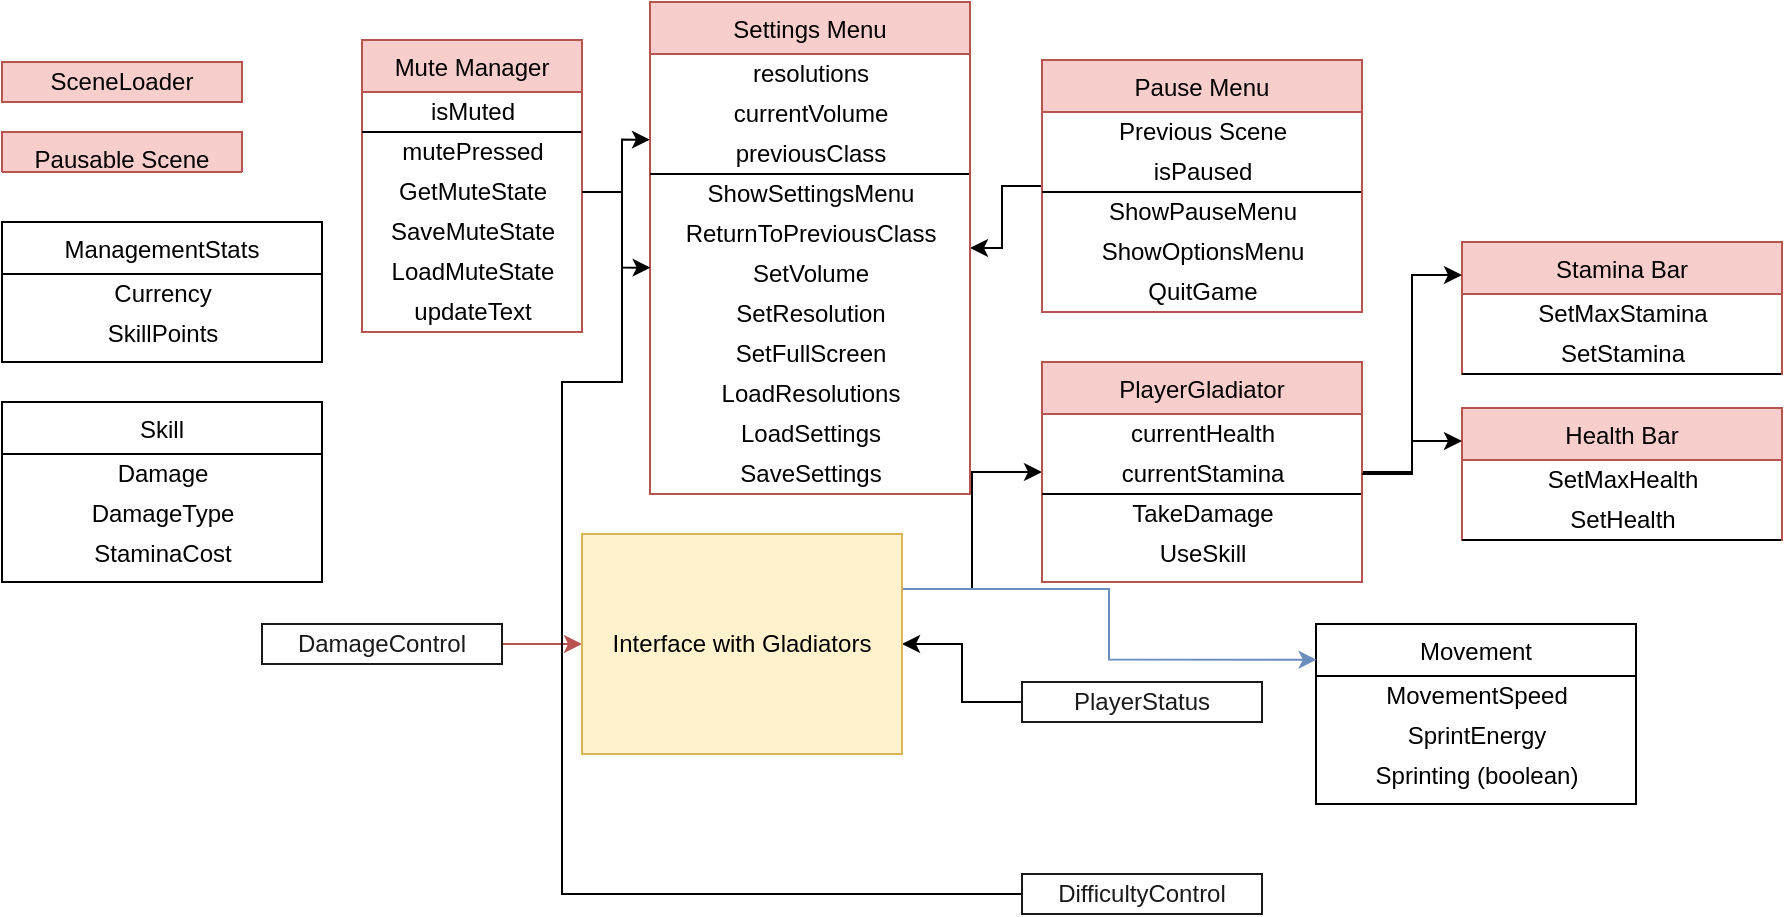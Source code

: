 <mxfile version="14.4.3" type="device"><diagram id="C5RBs43oDa-KdzZeNtuy" name="Page-1"><mxGraphModel dx="1292" dy="697" grid="1" gridSize="10" guides="1" tooltips="1" connect="1" arrows="1" fold="1" page="1" pageScale="1" pageWidth="827" pageHeight="1169" math="0" shadow="0"><root><mxCell id="WIyWlLk6GJQsqaUBKTNV-0"/><mxCell id="WIyWlLk6GJQsqaUBKTNV-1" parent="WIyWlLk6GJQsqaUBKTNV-0"/><mxCell id="yPZmvRa3ljIoti3HHGXe-4" style="edgeStyle=orthogonalEdgeStyle;rounded=0;orthogonalLoop=1;jettySize=auto;html=1;exitX=1;exitY=0.5;exitDx=0;exitDy=0;entryX=0;entryY=0.5;entryDx=0;entryDy=0;fillColor=#f8cecc;strokeColor=#b85450;" edge="1" parent="WIyWlLk6GJQsqaUBKTNV-1" source="_dtMmrDohvtctGqFCgB_-18" target="yPZmvRa3ljIoti3HHGXe-0"><mxGeometry relative="1" as="geometry"/></mxCell><mxCell id="_dtMmrDohvtctGqFCgB_-18" value="DamageControl" style="text;html=1;fillColor=none;align=center;verticalAlign=middle;rounded=0;labelBorderColor=none;whiteSpace=wrap;strokeColor=#1A1A1A;fontColor=#1A1A1A;" parent="WIyWlLk6GJQsqaUBKTNV-1" vertex="1"><mxGeometry x="140" y="321" width="120" height="20" as="geometry"/></mxCell><mxCell id="_dtMmrDohvtctGqFCgB_-33" value="Movement" style="swimlane;fontStyle=0;align=center;verticalAlign=top;childLayout=stackLayout;horizontal=1;startSize=26;horizontalStack=0;resizeParent=1;resizeLast=0;collapsible=1;marginBottom=0;rounded=0;shadow=0;strokeWidth=1;" parent="WIyWlLk6GJQsqaUBKTNV-1" vertex="1"><mxGeometry x="667" y="321" width="160" height="90" as="geometry"><mxRectangle x="230" y="140" width="160" height="26" as="alternateBounds"/></mxGeometry></mxCell><mxCell id="_dtMmrDohvtctGqFCgB_-34" value="MovementSpeed" style="text;html=1;align=center;verticalAlign=middle;resizable=0;points=[];autosize=1;" parent="_dtMmrDohvtctGqFCgB_-33" vertex="1"><mxGeometry y="26" width="160" height="20" as="geometry"/></mxCell><mxCell id="_dtMmrDohvtctGqFCgB_-47" value="SprintEnergy" style="text;html=1;align=center;verticalAlign=middle;resizable=0;points=[];autosize=1;" parent="_dtMmrDohvtctGqFCgB_-33" vertex="1"><mxGeometry y="46" width="160" height="20" as="geometry"/></mxCell><mxCell id="_dtMmrDohvtctGqFCgB_-44" value="Sprinting (boolean)" style="text;html=1;align=center;verticalAlign=middle;resizable=0;points=[];autosize=1;" parent="_dtMmrDohvtctGqFCgB_-33" vertex="1"><mxGeometry y="66" width="160" height="20" as="geometry"/></mxCell><mxCell id="_dtMmrDohvtctGqFCgB_-51" value="Pausable Scene" style="swimlane;fontStyle=0;align=center;verticalAlign=top;childLayout=stackLayout;horizontal=1;startSize=26;horizontalStack=0;resizeParent=1;resizeLast=0;collapsible=1;marginBottom=0;rounded=0;shadow=0;strokeWidth=1;fillColor=#f8cecc;strokeColor=#b85450;" parent="WIyWlLk6GJQsqaUBKTNV-1" vertex="1"><mxGeometry x="10" y="75" width="120" height="20" as="geometry"><mxRectangle x="230" y="140" width="160" height="26" as="alternateBounds"/></mxGeometry></mxCell><mxCell id="_dtMmrDohvtctGqFCgB_-69" value="ManagementStats" style="swimlane;fontStyle=0;align=center;verticalAlign=top;childLayout=stackLayout;horizontal=1;startSize=26;horizontalStack=0;resizeParent=1;resizeLast=0;collapsible=1;marginBottom=0;rounded=0;shadow=0;strokeWidth=1;" parent="WIyWlLk6GJQsqaUBKTNV-1" vertex="1"><mxGeometry x="10" y="120" width="160" height="70" as="geometry"><mxRectangle x="230" y="140" width="160" height="26" as="alternateBounds"/></mxGeometry></mxCell><mxCell id="_dtMmrDohvtctGqFCgB_-70" value="Currency" style="text;html=1;align=center;verticalAlign=middle;resizable=0;points=[];autosize=1;" parent="_dtMmrDohvtctGqFCgB_-69" vertex="1"><mxGeometry y="26" width="160" height="20" as="geometry"/></mxCell><mxCell id="_dtMmrDohvtctGqFCgB_-71" value="SkillPoints" style="text;html=1;align=center;verticalAlign=middle;resizable=0;points=[];autosize=1;" parent="_dtMmrDohvtctGqFCgB_-69" vertex="1"><mxGeometry y="46" width="160" height="20" as="geometry"/></mxCell><mxCell id="_dtMmrDohvtctGqFCgB_-73" value="Skill" style="swimlane;fontStyle=0;align=center;verticalAlign=top;childLayout=stackLayout;horizontal=1;startSize=26;horizontalStack=0;resizeParent=1;resizeLast=0;collapsible=1;marginBottom=0;rounded=0;shadow=0;strokeWidth=1;" parent="WIyWlLk6GJQsqaUBKTNV-1" vertex="1"><mxGeometry x="10" y="210" width="160" height="90" as="geometry"><mxRectangle x="230" y="140" width="160" height="26" as="alternateBounds"/></mxGeometry></mxCell><mxCell id="_dtMmrDohvtctGqFCgB_-74" value="Damage" style="text;html=1;align=center;verticalAlign=middle;resizable=0;points=[];autosize=1;" parent="_dtMmrDohvtctGqFCgB_-73" vertex="1"><mxGeometry y="26" width="160" height="20" as="geometry"/></mxCell><mxCell id="_dtMmrDohvtctGqFCgB_-75" value="DamageType" style="text;html=1;align=center;verticalAlign=middle;resizable=0;points=[];autosize=1;" parent="_dtMmrDohvtctGqFCgB_-73" vertex="1"><mxGeometry y="46" width="160" height="20" as="geometry"/></mxCell><mxCell id="_dtMmrDohvtctGqFCgB_-77" value="StaminaCost" style="text;html=1;align=center;verticalAlign=middle;resizable=0;points=[];autosize=1;" parent="_dtMmrDohvtctGqFCgB_-73" vertex="1"><mxGeometry y="66" width="160" height="20" as="geometry"/></mxCell><mxCell id="_dtMmrDohvtctGqFCgB_-80" value="SceneLoader" style="text;html=1;fillColor=#f8cecc;align=center;verticalAlign=middle;rounded=0;labelBorderColor=none;whiteSpace=wrap;strokeColor=#b85450;" parent="WIyWlLk6GJQsqaUBKTNV-1" vertex="1"><mxGeometry x="10" y="40" width="120" height="20" as="geometry"/></mxCell><mxCell id="yPZmvRa3ljIoti3HHGXe-40" style="edgeStyle=orthogonalEdgeStyle;rounded=0;orthogonalLoop=1;jettySize=auto;html=1;" edge="1" parent="WIyWlLk6GJQsqaUBKTNV-1" source="71swqR0a82VeiPQn9aP6-0" target="yPZmvRa3ljIoti3HHGXe-0"><mxGeometry relative="1" as="geometry"/></mxCell><mxCell id="71swqR0a82VeiPQn9aP6-0" value="PlayerStatus" style="text;html=1;fillColor=none;align=center;verticalAlign=middle;rounded=0;labelBorderColor=none;whiteSpace=wrap;strokeColor=#1A1A1A;fontColor=#1A1A1A;" parent="WIyWlLk6GJQsqaUBKTNV-1" vertex="1"><mxGeometry x="520" y="350" width="120" height="20" as="geometry"/></mxCell><mxCell id="yPZmvRa3ljIoti3HHGXe-74" style="edgeStyle=orthogonalEdgeStyle;rounded=0;orthogonalLoop=1;jettySize=auto;html=1;entryX=0;entryY=1.142;entryDx=0;entryDy=0;entryPerimeter=0;" edge="1" parent="WIyWlLk6GJQsqaUBKTNV-1" source="71swqR0a82VeiPQn9aP6-8" target="yPZmvRa3ljIoti3HHGXe-62"><mxGeometry relative="1" as="geometry"><mxPoint x="270" y="210" as="targetPoint"/><Array as="points"><mxPoint x="290" y="456"/><mxPoint x="290" y="200"/><mxPoint x="320" y="200"/><mxPoint x="320" y="79"/></Array></mxGeometry></mxCell><mxCell id="71swqR0a82VeiPQn9aP6-8" value="DifficultyControl" style="text;html=1;fillColor=none;align=center;verticalAlign=middle;rounded=0;labelBorderColor=none;whiteSpace=wrap;strokeColor=#1A1A1A;fontColor=#1A1A1A;" parent="WIyWlLk6GJQsqaUBKTNV-1" vertex="1"><mxGeometry x="520" y="446" width="120" height="20" as="geometry"/></mxCell><mxCell id="yPZmvRa3ljIoti3HHGXe-72" style="edgeStyle=orthogonalEdgeStyle;rounded=0;orthogonalLoop=1;jettySize=auto;html=1;exitX=1;exitY=0.25;exitDx=0;exitDy=0;" edge="1" parent="WIyWlLk6GJQsqaUBKTNV-1" source="yPZmvRa3ljIoti3HHGXe-0" target="yPZmvRa3ljIoti3HHGXe-41"><mxGeometry relative="1" as="geometry"/></mxCell><mxCell id="yPZmvRa3ljIoti3HHGXe-73" style="edgeStyle=orthogonalEdgeStyle;rounded=0;orthogonalLoop=1;jettySize=auto;html=1;exitX=1;exitY=0.25;exitDx=0;exitDy=0;entryX=0.002;entryY=0.198;entryDx=0;entryDy=0;entryPerimeter=0;fillColor=#dae8fc;strokeColor=#6c8ebf;" edge="1" parent="WIyWlLk6GJQsqaUBKTNV-1" source="yPZmvRa3ljIoti3HHGXe-0" target="_dtMmrDohvtctGqFCgB_-33"><mxGeometry relative="1" as="geometry"/></mxCell><mxCell id="yPZmvRa3ljIoti3HHGXe-0" value="Interface with Gladiators" style="rounded=0;whiteSpace=wrap;html=1;fillColor=#fff2cc;strokeColor=#d6b656;" vertex="1" parent="WIyWlLk6GJQsqaUBKTNV-1"><mxGeometry x="300" y="276" width="160" height="110" as="geometry"/></mxCell><mxCell id="yPZmvRa3ljIoti3HHGXe-71" style="edgeStyle=orthogonalEdgeStyle;rounded=0;orthogonalLoop=1;jettySize=auto;html=1;" edge="1" parent="WIyWlLk6GJQsqaUBKTNV-1" source="yPZmvRa3ljIoti3HHGXe-12" target="yPZmvRa3ljIoti3HHGXe-52"><mxGeometry relative="1" as="geometry"/></mxCell><mxCell id="yPZmvRa3ljIoti3HHGXe-12" value="Pause Menu&#10;" style="swimlane;fontStyle=0;align=center;verticalAlign=top;childLayout=stackLayout;horizontal=1;startSize=26;horizontalStack=0;resizeParent=1;resizeLast=0;collapsible=1;marginBottom=0;rounded=0;shadow=0;strokeWidth=1;swimlaneLine=1;fillColor=#f8cecc;strokeColor=#b85450;" vertex="1" parent="WIyWlLk6GJQsqaUBKTNV-1"><mxGeometry x="530" y="39" width="160" height="126" as="geometry"><mxRectangle x="900" y="105" width="160" height="26" as="alternateBounds"/></mxGeometry></mxCell><mxCell id="yPZmvRa3ljIoti3HHGXe-13" value="Previous Scene" style="text;html=1;align=center;verticalAlign=middle;resizable=0;points=[];autosize=1;" vertex="1" parent="yPZmvRa3ljIoti3HHGXe-12"><mxGeometry y="26" width="160" height="20" as="geometry"/></mxCell><mxCell id="yPZmvRa3ljIoti3HHGXe-14" value="isPaused" style="text;html=1;align=center;verticalAlign=middle;resizable=0;points=[];autosize=1;rounded=0;" vertex="1" parent="yPZmvRa3ljIoti3HHGXe-12"><mxGeometry y="46" width="160" height="20" as="geometry"/></mxCell><mxCell id="yPZmvRa3ljIoti3HHGXe-15" value="ShowPauseMenu" style="text;html=1;align=center;verticalAlign=middle;resizable=0;points=[];autosize=1;perimeterSpacing=0;" vertex="1" parent="yPZmvRa3ljIoti3HHGXe-12"><mxGeometry y="66" width="160" height="20" as="geometry"/></mxCell><mxCell id="yPZmvRa3ljIoti3HHGXe-16" value="ShowOptionsMenu" style="text;html=1;align=center;verticalAlign=middle;resizable=0;points=[];autosize=1;" vertex="1" parent="yPZmvRa3ljIoti3HHGXe-12"><mxGeometry y="86" width="160" height="20" as="geometry"/></mxCell><mxCell id="yPZmvRa3ljIoti3HHGXe-17" value="" style="endArrow=none;html=1;exitX=0;exitY=0;exitDx=0;exitDy=0;exitPerimeter=0;entryX=0.997;entryY=0;entryDx=0;entryDy=0;entryPerimeter=0;" edge="1" parent="yPZmvRa3ljIoti3HHGXe-12" source="yPZmvRa3ljIoti3HHGXe-15" target="yPZmvRa3ljIoti3HHGXe-15"><mxGeometry width="50" height="50" relative="1" as="geometry"><mxPoint x="10" y="75" as="sourcePoint"/><mxPoint x="60" y="25" as="targetPoint"/></mxGeometry></mxCell><mxCell id="yPZmvRa3ljIoti3HHGXe-18" value="QuitGame" style="text;html=1;align=center;verticalAlign=middle;resizable=0;points=[];autosize=1;" vertex="1" parent="yPZmvRa3ljIoti3HHGXe-12"><mxGeometry y="106" width="160" height="20" as="geometry"/></mxCell><mxCell id="yPZmvRa3ljIoti3HHGXe-19" value="Health Bar" style="swimlane;fontStyle=0;align=center;verticalAlign=top;childLayout=stackLayout;horizontal=1;startSize=26;horizontalStack=0;resizeParent=1;resizeLast=0;collapsible=1;marginBottom=0;rounded=0;shadow=0;strokeWidth=1;swimlaneLine=1;fillColor=#f8cecc;strokeColor=#b85450;" vertex="1" parent="WIyWlLk6GJQsqaUBKTNV-1"><mxGeometry x="740" y="213" width="160" height="66" as="geometry"><mxRectangle x="900" y="105" width="160" height="26" as="alternateBounds"/></mxGeometry></mxCell><mxCell id="yPZmvRa3ljIoti3HHGXe-20" value="SetMaxHealth" style="text;html=1;align=center;verticalAlign=middle;resizable=0;points=[];autosize=1;" vertex="1" parent="yPZmvRa3ljIoti3HHGXe-19"><mxGeometry y="26" width="160" height="20" as="geometry"/></mxCell><mxCell id="yPZmvRa3ljIoti3HHGXe-21" value="SetHealth" style="text;html=1;align=center;verticalAlign=middle;resizable=0;points=[];autosize=1;rounded=0;" vertex="1" parent="yPZmvRa3ljIoti3HHGXe-19"><mxGeometry y="46" width="160" height="20" as="geometry"/></mxCell><mxCell id="yPZmvRa3ljIoti3HHGXe-24" value="" style="endArrow=none;html=1;exitX=0;exitY=0;exitDx=0;exitDy=0;exitPerimeter=0;entryX=0.997;entryY=0;entryDx=0;entryDy=0;entryPerimeter=0;" edge="1" parent="yPZmvRa3ljIoti3HHGXe-19"><mxGeometry width="50" height="50" relative="1" as="geometry"><mxPoint y="66" as="sourcePoint"/><mxPoint x="159.52" y="66" as="targetPoint"/></mxGeometry></mxCell><mxCell id="yPZmvRa3ljIoti3HHGXe-27" value="Stamina Bar" style="swimlane;fontStyle=0;align=center;verticalAlign=top;childLayout=stackLayout;horizontal=1;startSize=26;horizontalStack=0;resizeParent=1;resizeLast=0;collapsible=1;marginBottom=0;rounded=0;shadow=0;strokeWidth=1;swimlaneLine=1;fillColor=#f8cecc;strokeColor=#b85450;" vertex="1" parent="WIyWlLk6GJQsqaUBKTNV-1"><mxGeometry x="740" y="130" width="160" height="66" as="geometry"><mxRectangle x="900" y="105" width="160" height="26" as="alternateBounds"/></mxGeometry></mxCell><mxCell id="yPZmvRa3ljIoti3HHGXe-28" value="SetMaxStamina" style="text;html=1;align=center;verticalAlign=middle;resizable=0;points=[];autosize=1;" vertex="1" parent="yPZmvRa3ljIoti3HHGXe-27"><mxGeometry y="26" width="160" height="20" as="geometry"/></mxCell><mxCell id="yPZmvRa3ljIoti3HHGXe-29" value="SetStamina" style="text;html=1;align=center;verticalAlign=middle;resizable=0;points=[];autosize=1;rounded=0;" vertex="1" parent="yPZmvRa3ljIoti3HHGXe-27"><mxGeometry y="46" width="160" height="20" as="geometry"/></mxCell><mxCell id="yPZmvRa3ljIoti3HHGXe-30" value="" style="endArrow=none;html=1;exitX=0;exitY=0;exitDx=0;exitDy=0;exitPerimeter=0;entryX=0.997;entryY=0;entryDx=0;entryDy=0;entryPerimeter=0;" edge="1" parent="yPZmvRa3ljIoti3HHGXe-27"><mxGeometry width="50" height="50" relative="1" as="geometry"><mxPoint y="66" as="sourcePoint"/><mxPoint x="159.52" y="66" as="targetPoint"/></mxGeometry></mxCell><mxCell id="yPZmvRa3ljIoti3HHGXe-31" value="Mute Manager" style="swimlane;fontStyle=0;align=center;verticalAlign=top;childLayout=stackLayout;horizontal=1;startSize=26;horizontalStack=0;resizeParent=1;resizeLast=0;collapsible=1;marginBottom=0;rounded=0;shadow=0;strokeWidth=1;swimlaneLine=1;fillColor=#f8cecc;strokeColor=#b85450;" vertex="1" parent="WIyWlLk6GJQsqaUBKTNV-1"><mxGeometry x="190" y="29" width="110" height="146" as="geometry"><mxRectangle x="900" y="105" width="160" height="26" as="alternateBounds"/></mxGeometry></mxCell><mxCell id="yPZmvRa3ljIoti3HHGXe-32" value="isMuted" style="text;html=1;align=center;verticalAlign=middle;resizable=0;points=[];autosize=1;" vertex="1" parent="yPZmvRa3ljIoti3HHGXe-31"><mxGeometry y="26" width="110" height="20" as="geometry"/></mxCell><mxCell id="yPZmvRa3ljIoti3HHGXe-34" value="mutePressed" style="text;html=1;align=center;verticalAlign=middle;resizable=0;points=[];autosize=1;perimeterSpacing=0;" vertex="1" parent="yPZmvRa3ljIoti3HHGXe-31"><mxGeometry y="46" width="110" height="20" as="geometry"/></mxCell><mxCell id="yPZmvRa3ljIoti3HHGXe-35" value="GetMuteState" style="text;html=1;align=center;verticalAlign=middle;resizable=0;points=[];autosize=1;" vertex="1" parent="yPZmvRa3ljIoti3HHGXe-31"><mxGeometry y="66" width="110" height="20" as="geometry"/></mxCell><mxCell id="yPZmvRa3ljIoti3HHGXe-36" value="" style="endArrow=none;html=1;exitX=0;exitY=0;exitDx=0;exitDy=0;exitPerimeter=0;entryX=0.997;entryY=0;entryDx=0;entryDy=0;entryPerimeter=0;" edge="1" parent="yPZmvRa3ljIoti3HHGXe-31" source="yPZmvRa3ljIoti3HHGXe-34" target="yPZmvRa3ljIoti3HHGXe-34"><mxGeometry width="50" height="50" relative="1" as="geometry"><mxPoint x="10" y="75" as="sourcePoint"/><mxPoint x="60" y="25" as="targetPoint"/></mxGeometry></mxCell><mxCell id="yPZmvRa3ljIoti3HHGXe-37" value="SaveMuteState" style="text;html=1;align=center;verticalAlign=middle;resizable=0;points=[];autosize=1;" vertex="1" parent="yPZmvRa3ljIoti3HHGXe-31"><mxGeometry y="86" width="110" height="20" as="geometry"/></mxCell><mxCell id="yPZmvRa3ljIoti3HHGXe-38" value="LoadMuteState" style="text;html=1;align=center;verticalAlign=middle;resizable=0;points=[];autosize=1;" vertex="1" parent="yPZmvRa3ljIoti3HHGXe-31"><mxGeometry y="106" width="110" height="20" as="geometry"/></mxCell><mxCell id="yPZmvRa3ljIoti3HHGXe-39" value="updateText" style="text;html=1;align=center;verticalAlign=middle;resizable=0;points=[];autosize=1;" vertex="1" parent="yPZmvRa3ljIoti3HHGXe-31"><mxGeometry y="126" width="110" height="20" as="geometry"/></mxCell><mxCell id="yPZmvRa3ljIoti3HHGXe-67" style="edgeStyle=orthogonalEdgeStyle;rounded=0;orthogonalLoop=1;jettySize=auto;html=1;entryX=0;entryY=0.25;entryDx=0;entryDy=0;" edge="1" parent="WIyWlLk6GJQsqaUBKTNV-1" source="yPZmvRa3ljIoti3HHGXe-41" target="yPZmvRa3ljIoti3HHGXe-27"><mxGeometry relative="1" as="geometry"/></mxCell><mxCell id="yPZmvRa3ljIoti3HHGXe-41" value="PlayerGladiator" style="swimlane;fontStyle=0;align=center;verticalAlign=top;childLayout=stackLayout;horizontal=1;startSize=26;horizontalStack=0;resizeParent=1;resizeLast=0;collapsible=1;marginBottom=0;rounded=0;shadow=0;strokeWidth=1;swimlaneLine=1;fillColor=#f8cecc;strokeColor=#b85450;" vertex="1" parent="WIyWlLk6GJQsqaUBKTNV-1"><mxGeometry x="530" y="190" width="160" height="110" as="geometry"><mxRectangle x="900" y="105" width="160" height="26" as="alternateBounds"/></mxGeometry></mxCell><mxCell id="yPZmvRa3ljIoti3HHGXe-49" value="currentHealth" style="text;html=1;align=center;verticalAlign=middle;resizable=0;points=[];autosize=1;" vertex="1" parent="yPZmvRa3ljIoti3HHGXe-41"><mxGeometry y="26" width="160" height="20" as="geometry"/></mxCell><mxCell id="yPZmvRa3ljIoti3HHGXe-42" value="currentStamina" style="text;html=1;align=center;verticalAlign=middle;resizable=0;points=[];autosize=1;" vertex="1" parent="yPZmvRa3ljIoti3HHGXe-41"><mxGeometry y="46" width="160" height="20" as="geometry"/></mxCell><mxCell id="yPZmvRa3ljIoti3HHGXe-43" value="TakeDamage" style="text;html=1;align=center;verticalAlign=middle;resizable=0;points=[];autosize=1;perimeterSpacing=0;" vertex="1" parent="yPZmvRa3ljIoti3HHGXe-41"><mxGeometry y="66" width="160" height="20" as="geometry"/></mxCell><mxCell id="yPZmvRa3ljIoti3HHGXe-44" value="UseSkill" style="text;html=1;align=center;verticalAlign=middle;resizable=0;points=[];autosize=1;" vertex="1" parent="yPZmvRa3ljIoti3HHGXe-41"><mxGeometry y="86" width="160" height="20" as="geometry"/></mxCell><mxCell id="yPZmvRa3ljIoti3HHGXe-45" value="" style="endArrow=none;html=1;exitX=0;exitY=0;exitDx=0;exitDy=0;exitPerimeter=0;entryX=0.997;entryY=0;entryDx=0;entryDy=0;entryPerimeter=0;" edge="1" parent="yPZmvRa3ljIoti3HHGXe-41" source="yPZmvRa3ljIoti3HHGXe-43" target="yPZmvRa3ljIoti3HHGXe-43"><mxGeometry width="50" height="50" relative="1" as="geometry"><mxPoint x="10" y="75" as="sourcePoint"/><mxPoint x="60" y="25" as="targetPoint"/></mxGeometry></mxCell><mxCell id="yPZmvRa3ljIoti3HHGXe-52" value="Settings Menu" style="swimlane;fontStyle=0;align=center;verticalAlign=top;childLayout=stackLayout;horizontal=1;startSize=26;horizontalStack=0;resizeParent=1;resizeLast=0;collapsible=1;marginBottom=0;rounded=0;shadow=0;strokeWidth=1;swimlaneLine=1;fillColor=#f8cecc;strokeColor=#b85450;" vertex="1" parent="WIyWlLk6GJQsqaUBKTNV-1"><mxGeometry x="334" y="10" width="160" height="246" as="geometry"><mxRectangle x="900" y="105" width="160" height="26" as="alternateBounds"/></mxGeometry></mxCell><mxCell id="yPZmvRa3ljIoti3HHGXe-53" value="resolutions" style="text;html=1;align=center;verticalAlign=middle;resizable=0;points=[];autosize=1;" vertex="1" parent="yPZmvRa3ljIoti3HHGXe-52"><mxGeometry y="26" width="160" height="20" as="geometry"/></mxCell><mxCell id="yPZmvRa3ljIoti3HHGXe-62" value="currentVolume" style="text;html=1;align=center;verticalAlign=middle;resizable=0;points=[];autosize=1;" vertex="1" parent="yPZmvRa3ljIoti3HHGXe-52"><mxGeometry y="46" width="160" height="20" as="geometry"/></mxCell><mxCell id="yPZmvRa3ljIoti3HHGXe-61" value="previousClass" style="text;html=1;align=center;verticalAlign=middle;resizable=0;points=[];autosize=1;" vertex="1" parent="yPZmvRa3ljIoti3HHGXe-52"><mxGeometry y="66" width="160" height="20" as="geometry"/></mxCell><mxCell id="yPZmvRa3ljIoti3HHGXe-54" value="ShowSettingsMenu" style="text;html=1;align=center;verticalAlign=middle;resizable=0;points=[];autosize=1;perimeterSpacing=0;" vertex="1" parent="yPZmvRa3ljIoti3HHGXe-52"><mxGeometry y="86" width="160" height="20" as="geometry"/></mxCell><mxCell id="yPZmvRa3ljIoti3HHGXe-55" value="ReturnToPreviousClass" style="text;html=1;align=center;verticalAlign=middle;resizable=0;points=[];autosize=1;" vertex="1" parent="yPZmvRa3ljIoti3HHGXe-52"><mxGeometry y="106" width="160" height="20" as="geometry"/></mxCell><mxCell id="yPZmvRa3ljIoti3HHGXe-56" value="" style="endArrow=none;html=1;exitX=0;exitY=0;exitDx=0;exitDy=0;exitPerimeter=0;entryX=0.997;entryY=0;entryDx=0;entryDy=0;entryPerimeter=0;" edge="1" parent="yPZmvRa3ljIoti3HHGXe-52" source="yPZmvRa3ljIoti3HHGXe-54" target="yPZmvRa3ljIoti3HHGXe-54"><mxGeometry width="50" height="50" relative="1" as="geometry"><mxPoint x="10" y="75" as="sourcePoint"/><mxPoint x="60" y="25" as="targetPoint"/></mxGeometry></mxCell><mxCell id="yPZmvRa3ljIoti3HHGXe-57" value="SetVolume" style="text;html=1;align=center;verticalAlign=middle;resizable=0;points=[];autosize=1;" vertex="1" parent="yPZmvRa3ljIoti3HHGXe-52"><mxGeometry y="126" width="160" height="20" as="geometry"/></mxCell><mxCell id="yPZmvRa3ljIoti3HHGXe-58" value="SetResolution" style="text;html=1;align=center;verticalAlign=middle;resizable=0;points=[];autosize=1;" vertex="1" parent="yPZmvRa3ljIoti3HHGXe-52"><mxGeometry y="146" width="160" height="20" as="geometry"/></mxCell><mxCell id="yPZmvRa3ljIoti3HHGXe-59" value="SetFullScreen" style="text;html=1;align=center;verticalAlign=middle;resizable=0;points=[];autosize=1;" vertex="1" parent="yPZmvRa3ljIoti3HHGXe-52"><mxGeometry y="166" width="160" height="20" as="geometry"/></mxCell><mxCell id="yPZmvRa3ljIoti3HHGXe-63" value="LoadResolutions" style="text;html=1;align=center;verticalAlign=middle;resizable=0;points=[];autosize=1;" vertex="1" parent="yPZmvRa3ljIoti3HHGXe-52"><mxGeometry y="186" width="160" height="20" as="geometry"/></mxCell><mxCell id="yPZmvRa3ljIoti3HHGXe-64" value="LoadSettings" style="text;html=1;align=center;verticalAlign=middle;resizable=0;points=[];autosize=1;" vertex="1" parent="yPZmvRa3ljIoti3HHGXe-52"><mxGeometry y="206" width="160" height="20" as="geometry"/></mxCell><mxCell id="yPZmvRa3ljIoti3HHGXe-65" value="SaveSettings" style="text;html=1;align=center;verticalAlign=middle;resizable=0;points=[];autosize=1;" vertex="1" parent="yPZmvRa3ljIoti3HHGXe-52"><mxGeometry y="226" width="160" height="20" as="geometry"/></mxCell><mxCell id="yPZmvRa3ljIoti3HHGXe-66" style="edgeStyle=orthogonalEdgeStyle;rounded=0;orthogonalLoop=1;jettySize=auto;html=1;entryX=0.002;entryY=0.342;entryDx=0;entryDy=0;entryPerimeter=0;" edge="1" parent="WIyWlLk6GJQsqaUBKTNV-1" source="yPZmvRa3ljIoti3HHGXe-35" target="yPZmvRa3ljIoti3HHGXe-57"><mxGeometry relative="1" as="geometry"><Array as="points"><mxPoint x="320" y="105"/><mxPoint x="320" y="143"/></Array></mxGeometry></mxCell><mxCell id="yPZmvRa3ljIoti3HHGXe-70" style="edgeStyle=orthogonalEdgeStyle;rounded=0;orthogonalLoop=1;jettySize=auto;html=1;entryX=0;entryY=0.25;entryDx=0;entryDy=0;" edge="1" parent="WIyWlLk6GJQsqaUBKTNV-1" source="yPZmvRa3ljIoti3HHGXe-42" target="yPZmvRa3ljIoti3HHGXe-19"><mxGeometry relative="1" as="geometry"/></mxCell></root></mxGraphModel></diagram></mxfile>